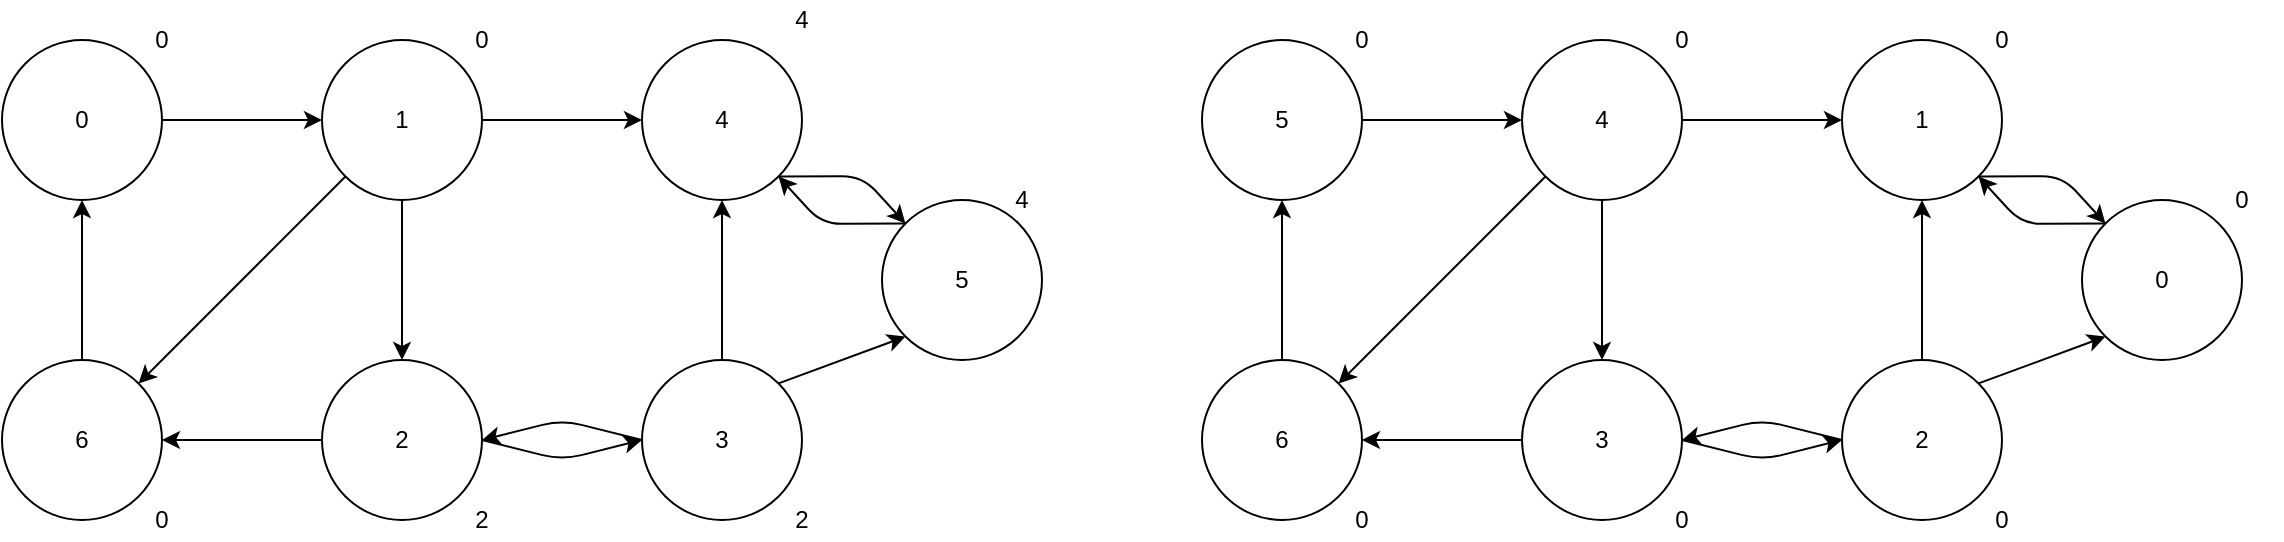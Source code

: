 <mxfile version="14.6.13" type="device"><diagram id="eoygrJgLlXKehPxpKl02" name="Page-1"><mxGraphModel dx="1422" dy="762" grid="1" gridSize="10" guides="1" tooltips="1" connect="1" arrows="1" fold="1" page="1" pageScale="1" pageWidth="827" pageHeight="1169" math="0" shadow="0"><root><mxCell id="0"/><mxCell id="1" parent="0"/><mxCell id="6ZytkaLViSymC77Tx_IQ-2" value="0" style="ellipse;whiteSpace=wrap;html=1;aspect=fixed;" vertex="1" parent="1"><mxGeometry x="40" y="40" width="80" height="80" as="geometry"/></mxCell><mxCell id="6ZytkaLViSymC77Tx_IQ-3" value="1" style="ellipse;whiteSpace=wrap;html=1;aspect=fixed;" vertex="1" parent="1"><mxGeometry x="200" y="40" width="80" height="80" as="geometry"/></mxCell><mxCell id="6ZytkaLViSymC77Tx_IQ-4" value="6" style="ellipse;whiteSpace=wrap;html=1;aspect=fixed;" vertex="1" parent="1"><mxGeometry x="40" y="200" width="80" height="80" as="geometry"/></mxCell><mxCell id="6ZytkaLViSymC77Tx_IQ-5" value="2" style="ellipse;whiteSpace=wrap;html=1;aspect=fixed;" vertex="1" parent="1"><mxGeometry x="200" y="200" width="80" height="80" as="geometry"/></mxCell><mxCell id="6ZytkaLViSymC77Tx_IQ-6" value="4" style="ellipse;whiteSpace=wrap;html=1;aspect=fixed;" vertex="1" parent="1"><mxGeometry x="360" y="40" width="80" height="80" as="geometry"/></mxCell><mxCell id="6ZytkaLViSymC77Tx_IQ-7" value="3" style="ellipse;whiteSpace=wrap;html=1;aspect=fixed;" vertex="1" parent="1"><mxGeometry x="360" y="200" width="80" height="80" as="geometry"/></mxCell><mxCell id="6ZytkaLViSymC77Tx_IQ-8" value="5" style="ellipse;whiteSpace=wrap;html=1;aspect=fixed;" vertex="1" parent="1"><mxGeometry x="480" y="120" width="80" height="80" as="geometry"/></mxCell><mxCell id="6ZytkaLViSymC77Tx_IQ-9" value="" style="endArrow=classic;html=1;exitX=1;exitY=0.5;exitDx=0;exitDy=0;entryX=0;entryY=0.5;entryDx=0;entryDy=0;" edge="1" parent="1" source="6ZytkaLViSymC77Tx_IQ-2" target="6ZytkaLViSymC77Tx_IQ-3"><mxGeometry width="50" height="50" relative="1" as="geometry"><mxPoint x="540" y="420" as="sourcePoint"/><mxPoint x="590" y="370" as="targetPoint"/></mxGeometry></mxCell><mxCell id="6ZytkaLViSymC77Tx_IQ-10" value="" style="endArrow=classic;html=1;exitX=0;exitY=1;exitDx=0;exitDy=0;entryX=1;entryY=0;entryDx=0;entryDy=0;" edge="1" parent="1" source="6ZytkaLViSymC77Tx_IQ-3" target="6ZytkaLViSymC77Tx_IQ-4"><mxGeometry width="50" height="50" relative="1" as="geometry"><mxPoint x="540" y="420" as="sourcePoint"/><mxPoint x="590" y="370" as="targetPoint"/></mxGeometry></mxCell><mxCell id="6ZytkaLViSymC77Tx_IQ-11" value="" style="endArrow=classic;html=1;exitX=0.5;exitY=1;exitDx=0;exitDy=0;entryX=0.5;entryY=0;entryDx=0;entryDy=0;" edge="1" parent="1" source="6ZytkaLViSymC77Tx_IQ-3" target="6ZytkaLViSymC77Tx_IQ-5"><mxGeometry width="50" height="50" relative="1" as="geometry"><mxPoint x="540" y="420" as="sourcePoint"/><mxPoint x="590" y="370" as="targetPoint"/></mxGeometry></mxCell><mxCell id="6ZytkaLViSymC77Tx_IQ-12" value="" style="endArrow=classic;html=1;exitX=0;exitY=0.5;exitDx=0;exitDy=0;entryX=1;entryY=0.5;entryDx=0;entryDy=0;" edge="1" parent="1" source="6ZytkaLViSymC77Tx_IQ-5" target="6ZytkaLViSymC77Tx_IQ-4"><mxGeometry width="50" height="50" relative="1" as="geometry"><mxPoint x="540" y="420" as="sourcePoint"/><mxPoint x="590" y="370" as="targetPoint"/></mxGeometry></mxCell><mxCell id="6ZytkaLViSymC77Tx_IQ-13" value="" style="endArrow=classic;html=1;exitX=0.5;exitY=0;exitDx=0;exitDy=0;entryX=0.5;entryY=1;entryDx=0;entryDy=0;" edge="1" parent="1" source="6ZytkaLViSymC77Tx_IQ-4" target="6ZytkaLViSymC77Tx_IQ-2"><mxGeometry width="50" height="50" relative="1" as="geometry"><mxPoint x="540" y="420" as="sourcePoint"/><mxPoint x="590" y="370" as="targetPoint"/></mxGeometry></mxCell><mxCell id="6ZytkaLViSymC77Tx_IQ-14" value="" style="endArrow=classic;html=1;exitX=1;exitY=0.5;exitDx=0;exitDy=0;entryX=0;entryY=0.5;entryDx=0;entryDy=0;" edge="1" parent="1" source="6ZytkaLViSymC77Tx_IQ-3" target="6ZytkaLViSymC77Tx_IQ-6"><mxGeometry width="50" height="50" relative="1" as="geometry"><mxPoint x="540" y="420" as="sourcePoint"/><mxPoint x="590" y="370" as="targetPoint"/></mxGeometry></mxCell><mxCell id="6ZytkaLViSymC77Tx_IQ-15" value="" style="endArrow=classic;html=1;exitX=1;exitY=1;exitDx=0;exitDy=0;entryX=0;entryY=0;entryDx=0;entryDy=0;" edge="1" parent="1" source="6ZytkaLViSymC77Tx_IQ-6" target="6ZytkaLViSymC77Tx_IQ-8"><mxGeometry width="50" height="50" relative="1" as="geometry"><mxPoint x="540" y="420" as="sourcePoint"/><mxPoint x="590" y="370" as="targetPoint"/><Array as="points"><mxPoint x="470" y="108"/></Array></mxGeometry></mxCell><mxCell id="6ZytkaLViSymC77Tx_IQ-16" value="" style="endArrow=classic;html=1;exitX=0;exitY=0;exitDx=0;exitDy=0;entryX=1;entryY=1;entryDx=0;entryDy=0;" edge="1" parent="1" source="6ZytkaLViSymC77Tx_IQ-8" target="6ZytkaLViSymC77Tx_IQ-6"><mxGeometry width="50" height="50" relative="1" as="geometry"><mxPoint x="540" y="420" as="sourcePoint"/><mxPoint x="590" y="370" as="targetPoint"/><Array as="points"><mxPoint x="450" y="132"/></Array></mxGeometry></mxCell><mxCell id="6ZytkaLViSymC77Tx_IQ-17" value="" style="endArrow=classic;html=1;exitX=1;exitY=0;exitDx=0;exitDy=0;entryX=0;entryY=1;entryDx=0;entryDy=0;" edge="1" parent="1" source="6ZytkaLViSymC77Tx_IQ-7" target="6ZytkaLViSymC77Tx_IQ-8"><mxGeometry width="50" height="50" relative="1" as="geometry"><mxPoint x="540" y="420" as="sourcePoint"/><mxPoint x="590" y="370" as="targetPoint"/></mxGeometry></mxCell><mxCell id="6ZytkaLViSymC77Tx_IQ-18" value="" style="endArrow=classic;html=1;exitX=0.5;exitY=0;exitDx=0;exitDy=0;entryX=0.5;entryY=1;entryDx=0;entryDy=0;" edge="1" parent="1" source="6ZytkaLViSymC77Tx_IQ-7" target="6ZytkaLViSymC77Tx_IQ-6"><mxGeometry width="50" height="50" relative="1" as="geometry"><mxPoint x="540" y="420" as="sourcePoint"/><mxPoint x="590" y="370" as="targetPoint"/></mxGeometry></mxCell><mxCell id="6ZytkaLViSymC77Tx_IQ-19" value="" style="endArrow=classic;html=1;exitX=0;exitY=0.5;exitDx=0;exitDy=0;entryX=1;entryY=0.5;entryDx=0;entryDy=0;" edge="1" parent="1" source="6ZytkaLViSymC77Tx_IQ-7" target="6ZytkaLViSymC77Tx_IQ-5"><mxGeometry width="50" height="50" relative="1" as="geometry"><mxPoint x="540" y="420" as="sourcePoint"/><mxPoint x="590" y="370" as="targetPoint"/><Array as="points"><mxPoint x="320" y="230"/></Array></mxGeometry></mxCell><mxCell id="6ZytkaLViSymC77Tx_IQ-20" value="" style="endArrow=classic;html=1;exitX=1;exitY=0.5;exitDx=0;exitDy=0;entryX=0;entryY=0.5;entryDx=0;entryDy=0;" edge="1" parent="1" source="6ZytkaLViSymC77Tx_IQ-5" target="6ZytkaLViSymC77Tx_IQ-7"><mxGeometry width="50" height="50" relative="1" as="geometry"><mxPoint x="540" y="420" as="sourcePoint"/><mxPoint x="590" y="370" as="targetPoint"/><Array as="points"><mxPoint x="320" y="250"/></Array></mxGeometry></mxCell><mxCell id="6ZytkaLViSymC77Tx_IQ-21" value="5" style="ellipse;whiteSpace=wrap;html=1;aspect=fixed;" vertex="1" parent="1"><mxGeometry x="640" y="40" width="80" height="80" as="geometry"/></mxCell><mxCell id="6ZytkaLViSymC77Tx_IQ-22" value="4" style="ellipse;whiteSpace=wrap;html=1;aspect=fixed;" vertex="1" parent="1"><mxGeometry x="800" y="40" width="80" height="80" as="geometry"/></mxCell><mxCell id="6ZytkaLViSymC77Tx_IQ-23" value="6" style="ellipse;whiteSpace=wrap;html=1;aspect=fixed;" vertex="1" parent="1"><mxGeometry x="640" y="200" width="80" height="80" as="geometry"/></mxCell><mxCell id="6ZytkaLViSymC77Tx_IQ-24" value="3" style="ellipse;whiteSpace=wrap;html=1;aspect=fixed;" vertex="1" parent="1"><mxGeometry x="800" y="200" width="80" height="80" as="geometry"/></mxCell><mxCell id="6ZytkaLViSymC77Tx_IQ-25" value="1" style="ellipse;whiteSpace=wrap;html=1;aspect=fixed;" vertex="1" parent="1"><mxGeometry x="960" y="40" width="80" height="80" as="geometry"/></mxCell><mxCell id="6ZytkaLViSymC77Tx_IQ-26" value="2" style="ellipse;whiteSpace=wrap;html=1;aspect=fixed;" vertex="1" parent="1"><mxGeometry x="960" y="200" width="80" height="80" as="geometry"/></mxCell><mxCell id="6ZytkaLViSymC77Tx_IQ-27" value="0" style="ellipse;whiteSpace=wrap;html=1;aspect=fixed;" vertex="1" parent="1"><mxGeometry x="1080" y="120" width="80" height="80" as="geometry"/></mxCell><mxCell id="6ZytkaLViSymC77Tx_IQ-28" value="" style="endArrow=classic;html=1;exitX=1;exitY=0.5;exitDx=0;exitDy=0;entryX=0;entryY=0.5;entryDx=0;entryDy=0;" edge="1" parent="1" source="6ZytkaLViSymC77Tx_IQ-21" target="6ZytkaLViSymC77Tx_IQ-22"><mxGeometry width="50" height="50" relative="1" as="geometry"><mxPoint x="1140" y="420" as="sourcePoint"/><mxPoint x="1190" y="370" as="targetPoint"/></mxGeometry></mxCell><mxCell id="6ZytkaLViSymC77Tx_IQ-29" value="" style="endArrow=classic;html=1;exitX=0;exitY=1;exitDx=0;exitDy=0;entryX=1;entryY=0;entryDx=0;entryDy=0;" edge="1" parent="1" source="6ZytkaLViSymC77Tx_IQ-22" target="6ZytkaLViSymC77Tx_IQ-23"><mxGeometry width="50" height="50" relative="1" as="geometry"><mxPoint x="1140" y="420" as="sourcePoint"/><mxPoint x="1190" y="370" as="targetPoint"/></mxGeometry></mxCell><mxCell id="6ZytkaLViSymC77Tx_IQ-30" value="" style="endArrow=classic;html=1;exitX=0.5;exitY=1;exitDx=0;exitDy=0;entryX=0.5;entryY=0;entryDx=0;entryDy=0;" edge="1" parent="1" source="6ZytkaLViSymC77Tx_IQ-22" target="6ZytkaLViSymC77Tx_IQ-24"><mxGeometry width="50" height="50" relative="1" as="geometry"><mxPoint x="1140" y="420" as="sourcePoint"/><mxPoint x="1190" y="370" as="targetPoint"/></mxGeometry></mxCell><mxCell id="6ZytkaLViSymC77Tx_IQ-31" value="" style="endArrow=classic;html=1;exitX=0;exitY=0.5;exitDx=0;exitDy=0;entryX=1;entryY=0.5;entryDx=0;entryDy=0;" edge="1" parent="1" source="6ZytkaLViSymC77Tx_IQ-24" target="6ZytkaLViSymC77Tx_IQ-23"><mxGeometry width="50" height="50" relative="1" as="geometry"><mxPoint x="1140" y="420" as="sourcePoint"/><mxPoint x="1190" y="370" as="targetPoint"/></mxGeometry></mxCell><mxCell id="6ZytkaLViSymC77Tx_IQ-32" value="" style="endArrow=classic;html=1;exitX=0.5;exitY=0;exitDx=0;exitDy=0;entryX=0.5;entryY=1;entryDx=0;entryDy=0;" edge="1" parent="1" source="6ZytkaLViSymC77Tx_IQ-23" target="6ZytkaLViSymC77Tx_IQ-21"><mxGeometry width="50" height="50" relative="1" as="geometry"><mxPoint x="1140" y="420" as="sourcePoint"/><mxPoint x="1190" y="370" as="targetPoint"/></mxGeometry></mxCell><mxCell id="6ZytkaLViSymC77Tx_IQ-33" value="" style="endArrow=classic;html=1;exitX=1;exitY=0.5;exitDx=0;exitDy=0;entryX=0;entryY=0.5;entryDx=0;entryDy=0;" edge="1" parent="1" source="6ZytkaLViSymC77Tx_IQ-22" target="6ZytkaLViSymC77Tx_IQ-25"><mxGeometry width="50" height="50" relative="1" as="geometry"><mxPoint x="1140" y="420" as="sourcePoint"/><mxPoint x="1190" y="370" as="targetPoint"/></mxGeometry></mxCell><mxCell id="6ZytkaLViSymC77Tx_IQ-34" value="" style="endArrow=classic;html=1;exitX=1;exitY=1;exitDx=0;exitDy=0;entryX=0;entryY=0;entryDx=0;entryDy=0;" edge="1" parent="1" source="6ZytkaLViSymC77Tx_IQ-25" target="6ZytkaLViSymC77Tx_IQ-27"><mxGeometry width="50" height="50" relative="1" as="geometry"><mxPoint x="1140" y="420" as="sourcePoint"/><mxPoint x="1190" y="370" as="targetPoint"/><Array as="points"><mxPoint x="1070" y="108"/></Array></mxGeometry></mxCell><mxCell id="6ZytkaLViSymC77Tx_IQ-35" value="" style="endArrow=classic;html=1;exitX=0;exitY=0;exitDx=0;exitDy=0;entryX=1;entryY=1;entryDx=0;entryDy=0;" edge="1" parent="1" source="6ZytkaLViSymC77Tx_IQ-27" target="6ZytkaLViSymC77Tx_IQ-25"><mxGeometry width="50" height="50" relative="1" as="geometry"><mxPoint x="1140" y="420" as="sourcePoint"/><mxPoint x="1190" y="370" as="targetPoint"/><Array as="points"><mxPoint x="1050" y="132"/></Array></mxGeometry></mxCell><mxCell id="6ZytkaLViSymC77Tx_IQ-36" value="" style="endArrow=classic;html=1;exitX=1;exitY=0;exitDx=0;exitDy=0;entryX=0;entryY=1;entryDx=0;entryDy=0;" edge="1" parent="1" source="6ZytkaLViSymC77Tx_IQ-26" target="6ZytkaLViSymC77Tx_IQ-27"><mxGeometry width="50" height="50" relative="1" as="geometry"><mxPoint x="1140" y="420" as="sourcePoint"/><mxPoint x="1190" y="370" as="targetPoint"/></mxGeometry></mxCell><mxCell id="6ZytkaLViSymC77Tx_IQ-37" value="" style="endArrow=classic;html=1;exitX=0.5;exitY=0;exitDx=0;exitDy=0;entryX=0.5;entryY=1;entryDx=0;entryDy=0;" edge="1" parent="1" source="6ZytkaLViSymC77Tx_IQ-26" target="6ZytkaLViSymC77Tx_IQ-25"><mxGeometry width="50" height="50" relative="1" as="geometry"><mxPoint x="1140" y="420" as="sourcePoint"/><mxPoint x="1190" y="370" as="targetPoint"/></mxGeometry></mxCell><mxCell id="6ZytkaLViSymC77Tx_IQ-38" value="" style="endArrow=classic;html=1;exitX=0;exitY=0.5;exitDx=0;exitDy=0;entryX=1;entryY=0.5;entryDx=0;entryDy=0;" edge="1" parent="1" source="6ZytkaLViSymC77Tx_IQ-26" target="6ZytkaLViSymC77Tx_IQ-24"><mxGeometry width="50" height="50" relative="1" as="geometry"><mxPoint x="1140" y="420" as="sourcePoint"/><mxPoint x="1190" y="370" as="targetPoint"/><Array as="points"><mxPoint x="920" y="230"/></Array></mxGeometry></mxCell><mxCell id="6ZytkaLViSymC77Tx_IQ-39" value="" style="endArrow=classic;html=1;exitX=1;exitY=0.5;exitDx=0;exitDy=0;entryX=0;entryY=0.5;entryDx=0;entryDy=0;" edge="1" parent="1" source="6ZytkaLViSymC77Tx_IQ-24" target="6ZytkaLViSymC77Tx_IQ-26"><mxGeometry width="50" height="50" relative="1" as="geometry"><mxPoint x="1140" y="420" as="sourcePoint"/><mxPoint x="1190" y="370" as="targetPoint"/><Array as="points"><mxPoint x="920" y="250"/></Array></mxGeometry></mxCell><mxCell id="6ZytkaLViSymC77Tx_IQ-40" value="4" style="text;html=1;strokeColor=none;fillColor=none;align=center;verticalAlign=middle;whiteSpace=wrap;rounded=0;" vertex="1" parent="1"><mxGeometry x="420" y="20" width="40" height="20" as="geometry"/></mxCell><mxCell id="6ZytkaLViSymC77Tx_IQ-41" value="4" style="text;html=1;strokeColor=none;fillColor=none;align=center;verticalAlign=middle;whiteSpace=wrap;rounded=0;" vertex="1" parent="1"><mxGeometry x="530" y="110" width="40" height="20" as="geometry"/></mxCell><mxCell id="6ZytkaLViSymC77Tx_IQ-42" value="2" style="text;html=1;strokeColor=none;fillColor=none;align=center;verticalAlign=middle;whiteSpace=wrap;rounded=0;" vertex="1" parent="1"><mxGeometry x="260" y="270" width="40" height="20" as="geometry"/></mxCell><mxCell id="6ZytkaLViSymC77Tx_IQ-43" value="2" style="text;html=1;strokeColor=none;fillColor=none;align=center;verticalAlign=middle;whiteSpace=wrap;rounded=0;" vertex="1" parent="1"><mxGeometry x="420" y="270" width="40" height="20" as="geometry"/></mxCell><mxCell id="6ZytkaLViSymC77Tx_IQ-44" value="0" style="text;html=1;strokeColor=none;fillColor=none;align=center;verticalAlign=middle;whiteSpace=wrap;rounded=0;" vertex="1" parent="1"><mxGeometry x="100" y="270" width="40" height="20" as="geometry"/></mxCell><mxCell id="6ZytkaLViSymC77Tx_IQ-45" value="0" style="text;html=1;strokeColor=none;fillColor=none;align=center;verticalAlign=middle;whiteSpace=wrap;rounded=0;" vertex="1" parent="1"><mxGeometry x="100" y="30" width="40" height="20" as="geometry"/></mxCell><mxCell id="6ZytkaLViSymC77Tx_IQ-46" value="0" style="text;html=1;strokeColor=none;fillColor=none;align=center;verticalAlign=middle;whiteSpace=wrap;rounded=0;" vertex="1" parent="1"><mxGeometry x="260" y="30" width="40" height="20" as="geometry"/></mxCell><mxCell id="6ZytkaLViSymC77Tx_IQ-47" value="0" style="text;html=1;strokeColor=none;fillColor=none;align=center;verticalAlign=middle;whiteSpace=wrap;rounded=0;" vertex="1" parent="1"><mxGeometry x="1140" y="110" width="40" height="20" as="geometry"/></mxCell><mxCell id="6ZytkaLViSymC77Tx_IQ-48" value="0" style="text;html=1;strokeColor=none;fillColor=none;align=center;verticalAlign=middle;whiteSpace=wrap;rounded=0;" vertex="1" parent="1"><mxGeometry x="1020" y="30" width="40" height="20" as="geometry"/></mxCell><mxCell id="6ZytkaLViSymC77Tx_IQ-49" value="0" style="text;html=1;strokeColor=none;fillColor=none;align=center;verticalAlign=middle;whiteSpace=wrap;rounded=0;" vertex="1" parent="1"><mxGeometry x="860" y="30" width="40" height="20" as="geometry"/></mxCell><mxCell id="6ZytkaLViSymC77Tx_IQ-50" value="0" style="text;html=1;strokeColor=none;fillColor=none;align=center;verticalAlign=middle;whiteSpace=wrap;rounded=0;" vertex="1" parent="1"><mxGeometry x="700" y="30" width="40" height="20" as="geometry"/></mxCell><mxCell id="6ZytkaLViSymC77Tx_IQ-51" value="0" style="text;html=1;strokeColor=none;fillColor=none;align=center;verticalAlign=middle;whiteSpace=wrap;rounded=0;" vertex="1" parent="1"><mxGeometry x="700" y="270" width="40" height="20" as="geometry"/></mxCell><mxCell id="6ZytkaLViSymC77Tx_IQ-52" value="0" style="text;html=1;strokeColor=none;fillColor=none;align=center;verticalAlign=middle;whiteSpace=wrap;rounded=0;" vertex="1" parent="1"><mxGeometry x="860" y="270" width="40" height="20" as="geometry"/></mxCell><mxCell id="6ZytkaLViSymC77Tx_IQ-53" value="0" style="text;html=1;strokeColor=none;fillColor=none;align=center;verticalAlign=middle;whiteSpace=wrap;rounded=0;" vertex="1" parent="1"><mxGeometry x="1020" y="270" width="40" height="20" as="geometry"/></mxCell></root></mxGraphModel></diagram></mxfile>